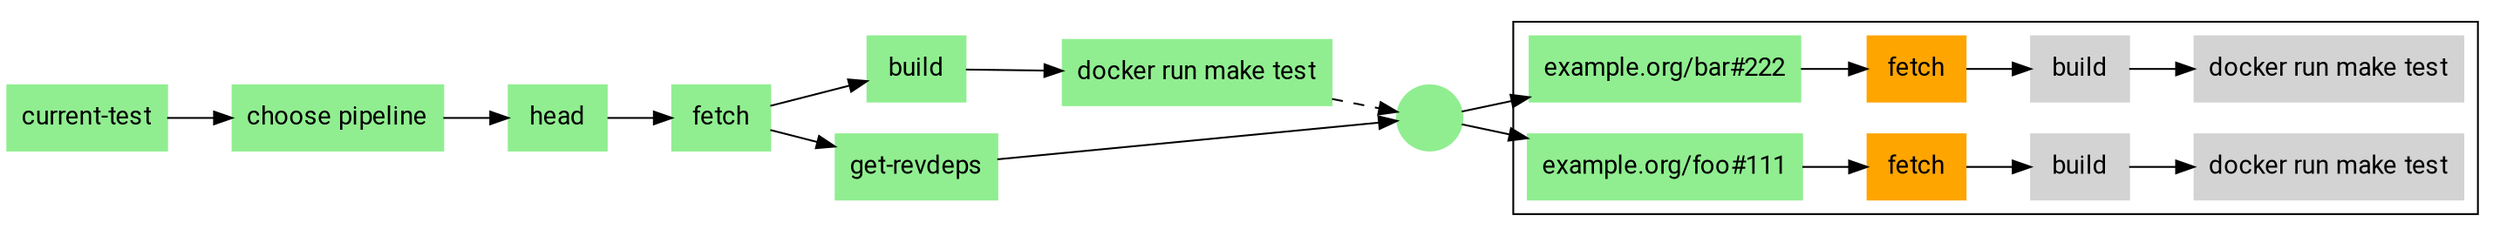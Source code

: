 digraph pipeline {
  graph [fontname="Roboto,sans-serif"]
  node [fontname="Roboto,sans-serif",shape="box"]
  edge [fontname="Roboto,sans-serif"]
  rankdir=LR
  n3 [label="current-test",color="#90ee90",fillcolor="#90ee90",style="filled"]
  n2 [label="choose pipeline",color="#90ee90",fillcolor="#90ee90",style="filled"]
  n9 [label="head",color="#90ee90",fillcolor="#90ee90",style="filled"]
  n8 [label="fetch",color="#90ee90",fillcolor="#90ee90",style="filled"]
  n7 [label="build",color="#90ee90",fillcolor="#90ee90",style="filled"]
  n6 [label="docker run make test",color="#90ee90",fillcolor="#90ee90",style="filled"]
  n10 [label="get-revdeps",color="#90ee90",fillcolor="#90ee90",style="filled"]
  n5 [label="",color="#90ee90",fillcolor="#90ee90",style="filled",shape="circle"]
  subgraph cluster_4 {label=""
  n19 [label="example.org/bar#222",color="#90ee90",fillcolor="#90ee90",style="filled"]
  n18 [label="fetch",color="#ffa500",fillcolor="#ffa500",style="filled"]
  n17 [label="build",color="#d3d3d3",fillcolor="#d3d3d3",style="filled"]
  n16 [label="docker run make test",color="#d3d3d3",fillcolor="#d3d3d3",style="filled"]
  n23 [label="example.org/foo#111",color="#90ee90",fillcolor="#90ee90",style="filled"]
  n22 [label="fetch",color="#ffa500",fillcolor="#ffa500",style="filled"]
  n21 [label="build",color="#d3d3d3",fillcolor="#d3d3d3",style="filled"]
  n20 [label="docker run make test",color="#d3d3d3",fillcolor="#d3d3d3",style="filled"]
  }
  n21 -> n20
  n22 -> n21
  n23 -> n22
  n5 -> n23
  n17 -> n16
  n18 -> n17
  n19 -> n18
  n5 -> n19
  n10 -> n5
  n6 -> n5 [style="dashed"]
  n8 -> n10
  n7 -> n6
  n8 -> n7
  n9 -> n8
  n2 -> n9
  n3 -> n2
  }
